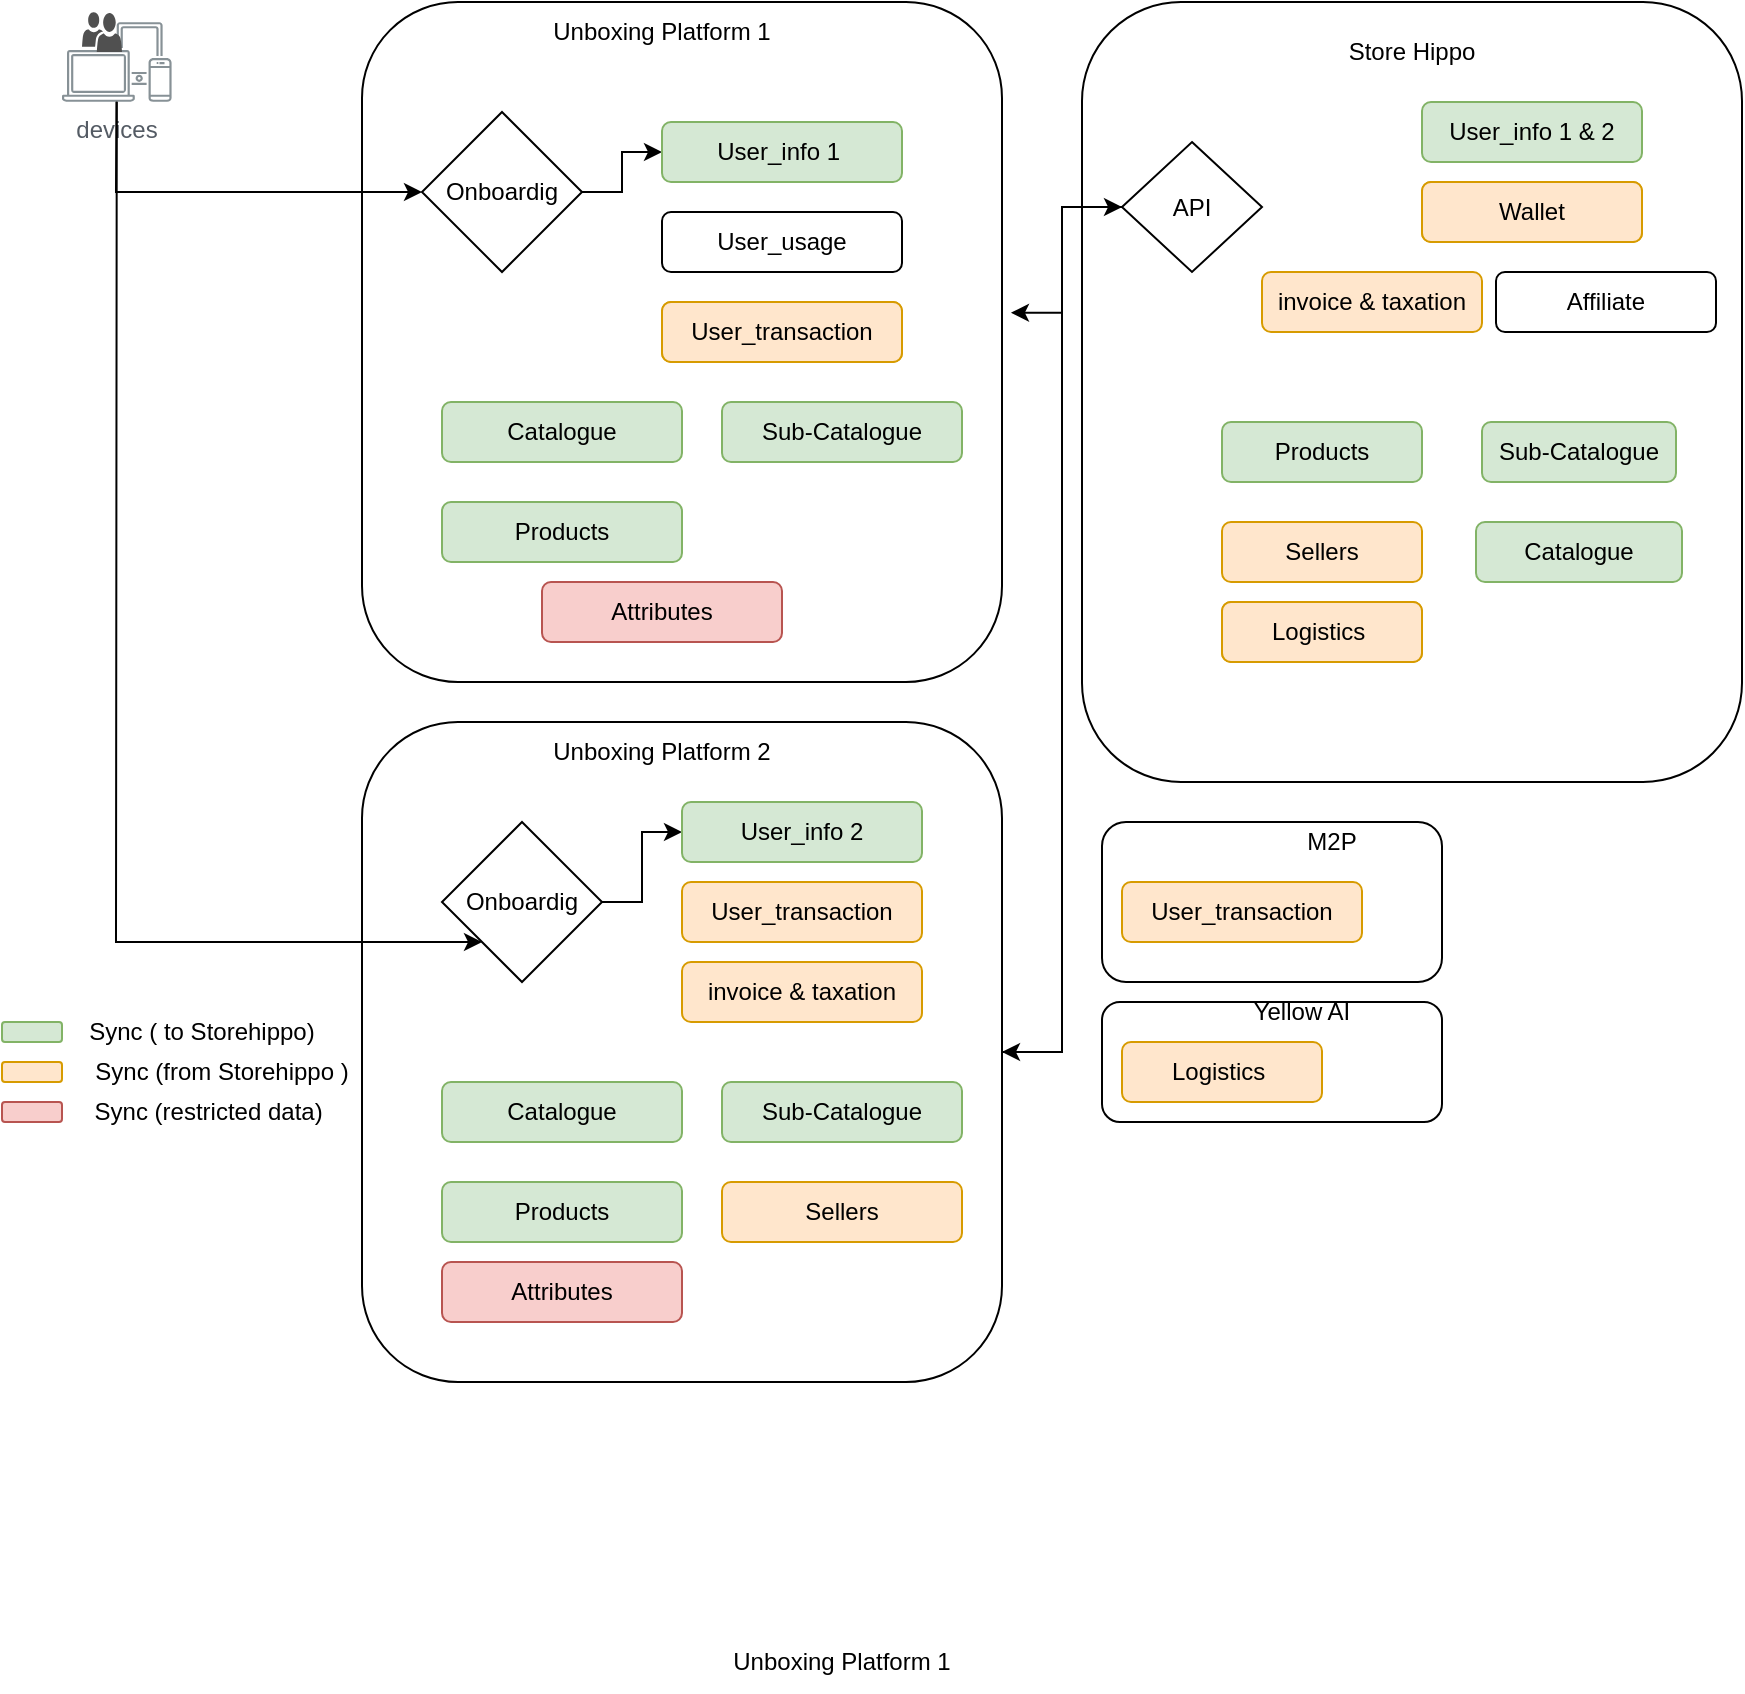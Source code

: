 <mxfile version="20.8.10" type="github">
  <diagram name="Page-1" id="aJpytAYK7faSyv1sGg90">
    <mxGraphModel dx="1532" dy="1007" grid="1" gridSize="10" guides="1" tooltips="1" connect="1" arrows="1" fold="1" page="1" pageScale="1" pageWidth="827" pageHeight="1169" math="0" shadow="0">
      <root>
        <mxCell id="0" />
        <mxCell id="1" parent="0" />
        <mxCell id="2T16ze2tenQ3K8a0NS8J-1" value="" style="rounded=1;whiteSpace=wrap;html=1;" parent="1" vertex="1">
          <mxGeometry x="510" y="530" width="170" height="80" as="geometry" />
        </mxCell>
        <mxCell id="wynSaRZsbOy__F8D8iyc-10" value="devices" style="sketch=0;outlineConnect=0;gradientColor=none;fontColor=#545B64;strokeColor=none;fillColor=#879196;dashed=0;verticalLabelPosition=bottom;verticalAlign=top;align=center;html=1;fontSize=12;fontStyle=0;aspect=fixed;shape=mxgraph.aws4.illustration_devices;pointerEvents=1" parent="1" vertex="1">
          <mxGeometry x="-10" y="130" width="54.79" height="40" as="geometry" />
        </mxCell>
        <mxCell id="wynSaRZsbOy__F8D8iyc-11" value="" style="rounded=1;whiteSpace=wrap;html=1;" parent="1" vertex="1">
          <mxGeometry x="140" y="120" width="320" height="340" as="geometry" />
        </mxCell>
        <mxCell id="wynSaRZsbOy__F8D8iyc-12" value="Catalogue" style="rounded=1;whiteSpace=wrap;html=1;fillColor=#d5e8d4;strokeColor=#82b366;" parent="1" vertex="1">
          <mxGeometry x="180" y="320" width="120" height="30" as="geometry" />
        </mxCell>
        <mxCell id="wynSaRZsbOy__F8D8iyc-57" style="edgeStyle=orthogonalEdgeStyle;rounded=0;orthogonalLoop=1;jettySize=auto;html=1;entryX=0;entryY=0.5;entryDx=0;entryDy=0;" parent="1" source="wynSaRZsbOy__F8D8iyc-15" target="wynSaRZsbOy__F8D8iyc-39" edge="1">
          <mxGeometry relative="1" as="geometry" />
        </mxCell>
        <mxCell id="wynSaRZsbOy__F8D8iyc-15" value="Onboardig" style="rhombus;whiteSpace=wrap;html=1;" parent="1" vertex="1">
          <mxGeometry x="170" y="175" width="80" height="80" as="geometry" />
        </mxCell>
        <mxCell id="wynSaRZsbOy__F8D8iyc-17" value="Unboxing Platform 1" style="text;html=1;strokeColor=none;fillColor=none;align=center;verticalAlign=middle;whiteSpace=wrap;rounded=0;" parent="1" vertex="1">
          <mxGeometry x="220" y="120" width="140" height="30" as="geometry" />
        </mxCell>
        <mxCell id="wynSaRZsbOy__F8D8iyc-24" value="" style="sketch=0;pointerEvents=1;shadow=0;dashed=0;html=1;strokeColor=none;labelPosition=center;verticalLabelPosition=bottom;verticalAlign=top;align=center;fillColor=#505050;shape=mxgraph.mscae.intune.user_group" parent="1" vertex="1">
          <mxGeometry y="125" width="20" height="20" as="geometry" />
        </mxCell>
        <mxCell id="wynSaRZsbOy__F8D8iyc-26" value="User_usage" style="rounded=1;whiteSpace=wrap;html=1;" parent="1" vertex="1">
          <mxGeometry x="290" y="225" width="120" height="30" as="geometry" />
        </mxCell>
        <mxCell id="wynSaRZsbOy__F8D8iyc-27" value="Products" style="rounded=1;whiteSpace=wrap;html=1;fillColor=#d5e8d4;strokeColor=#82b366;" parent="1" vertex="1">
          <mxGeometry x="180" y="370" width="120" height="30" as="geometry" />
        </mxCell>
        <mxCell id="wynSaRZsbOy__F8D8iyc-28" value="Sub-Catalogue" style="rounded=1;whiteSpace=wrap;html=1;fillColor=#d5e8d4;strokeColor=#82b366;" parent="1" vertex="1">
          <mxGeometry x="320" y="320" width="120" height="30" as="geometry" />
        </mxCell>
        <mxCell id="wynSaRZsbOy__F8D8iyc-29" value="Attributes" style="rounded=1;whiteSpace=wrap;html=1;fillColor=#f8cecc;strokeColor=#b85450;" parent="1" vertex="1">
          <mxGeometry x="230" y="410" width="120" height="30" as="geometry" />
        </mxCell>
        <mxCell id="wynSaRZsbOy__F8D8iyc-31" value="" style="rounded=1;whiteSpace=wrap;html=1;" parent="1" vertex="1">
          <mxGeometry x="500" y="120" width="330" height="390" as="geometry" />
        </mxCell>
        <mxCell id="wynSaRZsbOy__F8D8iyc-32" value="Store Hippo" style="text;html=1;strokeColor=none;fillColor=none;align=center;verticalAlign=middle;whiteSpace=wrap;rounded=0;" parent="1" vertex="1">
          <mxGeometry x="630" y="130" width="70" height="30" as="geometry" />
        </mxCell>
        <mxCell id="wynSaRZsbOy__F8D8iyc-33" value="Catalogue" style="rounded=1;whiteSpace=wrap;html=1;fillColor=#d5e8d4;strokeColor=#82b366;" parent="1" vertex="1">
          <mxGeometry x="697" y="380" width="103" height="30" as="geometry" />
        </mxCell>
        <mxCell id="wynSaRZsbOy__F8D8iyc-34" value="User_info 1 &amp;amp; 2" style="rounded=1;whiteSpace=wrap;html=1;fillColor=#d5e8d4;strokeColor=#82b366;" parent="1" vertex="1">
          <mxGeometry x="670" y="170" width="110" height="30" as="geometry" />
        </mxCell>
        <mxCell id="wynSaRZsbOy__F8D8iyc-35" value="Products" style="rounded=1;whiteSpace=wrap;html=1;fillColor=#d5e8d4;strokeColor=#82b366;" parent="1" vertex="1">
          <mxGeometry x="570" y="330" width="100" height="30" as="geometry" />
        </mxCell>
        <mxCell id="wynSaRZsbOy__F8D8iyc-36" value="Sub-Catalogue" style="rounded=1;whiteSpace=wrap;html=1;fillColor=#d5e8d4;strokeColor=#82b366;" parent="1" vertex="1">
          <mxGeometry x="700" y="330" width="97" height="30" as="geometry" />
        </mxCell>
        <mxCell id="wynSaRZsbOy__F8D8iyc-37" value="" style="rounded=1;whiteSpace=wrap;html=1;fillColor=#d5e8d4;strokeColor=#82b366;" parent="1" vertex="1">
          <mxGeometry x="-40" y="630" width="30" height="10" as="geometry" />
        </mxCell>
        <mxCell id="wynSaRZsbOy__F8D8iyc-38" value="Sync ( to Storehippo)" style="text;html=1;strokeColor=none;fillColor=none;align=center;verticalAlign=middle;whiteSpace=wrap;rounded=0;" parent="1" vertex="1">
          <mxGeometry x="-10" y="620" width="140" height="30" as="geometry" />
        </mxCell>
        <mxCell id="wynSaRZsbOy__F8D8iyc-39" value="User_info 1&amp;nbsp;" style="rounded=1;whiteSpace=wrap;html=1;fillColor=#d5e8d4;strokeColor=#82b366;" parent="1" vertex="1">
          <mxGeometry x="290" y="180" width="120" height="30" as="geometry" />
        </mxCell>
        <mxCell id="wynSaRZsbOy__F8D8iyc-40" value="User_transaction" style="rounded=1;whiteSpace=wrap;html=1;fillColor=#ffe6cc;strokeColor=#d79b00;" parent="1" vertex="1">
          <mxGeometry x="290" y="270" width="120" height="30" as="geometry" />
        </mxCell>
        <mxCell id="wynSaRZsbOy__F8D8iyc-61" style="edgeStyle=orthogonalEdgeStyle;rounded=0;orthogonalLoop=1;jettySize=auto;html=1;entryX=1.014;entryY=0.457;entryDx=0;entryDy=0;entryPerimeter=0;" parent="1" source="wynSaRZsbOy__F8D8iyc-42" target="wynSaRZsbOy__F8D8iyc-11" edge="1">
          <mxGeometry relative="1" as="geometry" />
        </mxCell>
        <mxCell id="wynSaRZsbOy__F8D8iyc-88" style="edgeStyle=orthogonalEdgeStyle;rounded=0;orthogonalLoop=1;jettySize=auto;html=1;entryX=1;entryY=0.5;entryDx=0;entryDy=0;" parent="1" source="wynSaRZsbOy__F8D8iyc-42" target="wynSaRZsbOy__F8D8iyc-67" edge="1">
          <mxGeometry relative="1" as="geometry" />
        </mxCell>
        <mxCell id="wynSaRZsbOy__F8D8iyc-42" value="API" style="rhombus;whiteSpace=wrap;html=1;" parent="1" vertex="1">
          <mxGeometry x="520" y="190" width="70" height="65" as="geometry" />
        </mxCell>
        <mxCell id="wynSaRZsbOy__F8D8iyc-53" value="" style="rounded=1;whiteSpace=wrap;html=1;fillColor=#ffe6cc;strokeColor=#d79b00;" parent="1" vertex="1">
          <mxGeometry x="-40" y="650" width="30" height="10" as="geometry" />
        </mxCell>
        <mxCell id="wynSaRZsbOy__F8D8iyc-54" value="Sync (from Storehippo )" style="text;html=1;strokeColor=none;fillColor=none;align=center;verticalAlign=middle;whiteSpace=wrap;rounded=0;" parent="1" vertex="1">
          <mxGeometry y="625" width="140" height="60" as="geometry" />
        </mxCell>
        <mxCell id="wynSaRZsbOy__F8D8iyc-55" value="Wallet" style="rounded=1;whiteSpace=wrap;html=1;fillColor=#ffe6cc;strokeColor=#d79b00;" parent="1" vertex="1">
          <mxGeometry x="670" y="210" width="110" height="30" as="geometry" />
        </mxCell>
        <mxCell id="wynSaRZsbOy__F8D8iyc-56" value="" style="endArrow=classic;html=1;rounded=0;entryX=0;entryY=0.5;entryDx=0;entryDy=0;" parent="1" source="wynSaRZsbOy__F8D8iyc-10" target="wynSaRZsbOy__F8D8iyc-15" edge="1">
          <mxGeometry width="50" height="50" relative="1" as="geometry">
            <mxPoint x="50" y="300" as="sourcePoint" />
            <mxPoint x="100" y="250" as="targetPoint" />
            <Array as="points">
              <mxPoint x="17" y="215" />
            </Array>
          </mxGeometry>
        </mxCell>
        <mxCell id="wynSaRZsbOy__F8D8iyc-58" value="" style="rounded=1;whiteSpace=wrap;html=1;fillColor=#f8cecc;strokeColor=#b85450;" parent="1" vertex="1">
          <mxGeometry x="-40" y="670" width="30" height="10" as="geometry" />
        </mxCell>
        <mxCell id="wynSaRZsbOy__F8D8iyc-59" value="Sync (restricted data)&amp;nbsp; &amp;nbsp;&amp;nbsp;" style="text;html=1;strokeColor=none;fillColor=none;align=center;verticalAlign=middle;whiteSpace=wrap;rounded=0;" parent="1" vertex="1">
          <mxGeometry y="660" width="140" height="30" as="geometry" />
        </mxCell>
        <mxCell id="wynSaRZsbOy__F8D8iyc-89" style="edgeStyle=orthogonalEdgeStyle;rounded=0;orthogonalLoop=1;jettySize=auto;html=1;entryX=0;entryY=0.5;entryDx=0;entryDy=0;" parent="1" source="wynSaRZsbOy__F8D8iyc-67" target="wynSaRZsbOy__F8D8iyc-42" edge="1">
          <mxGeometry relative="1" as="geometry" />
        </mxCell>
        <mxCell id="wynSaRZsbOy__F8D8iyc-67" value="" style="rounded=1;whiteSpace=wrap;html=1;" parent="1" vertex="1">
          <mxGeometry x="140" y="480" width="320" height="330" as="geometry" />
        </mxCell>
        <mxCell id="wynSaRZsbOy__F8D8iyc-68" value="Catalogue" style="rounded=1;whiteSpace=wrap;html=1;fillColor=#d5e8d4;strokeColor=#82b366;" parent="1" vertex="1">
          <mxGeometry x="180" y="660" width="120" height="30" as="geometry" />
        </mxCell>
        <mxCell id="wynSaRZsbOy__F8D8iyc-69" value="Unboxing Platform 2" style="text;html=1;strokeColor=none;fillColor=none;align=center;verticalAlign=middle;whiteSpace=wrap;rounded=0;" parent="1" vertex="1">
          <mxGeometry x="220" y="480" width="140" height="30" as="geometry" />
        </mxCell>
        <mxCell id="wynSaRZsbOy__F8D8iyc-70" value="Products" style="rounded=1;whiteSpace=wrap;html=1;fillColor=#d5e8d4;strokeColor=#82b366;" parent="1" vertex="1">
          <mxGeometry x="180" y="710" width="120" height="30" as="geometry" />
        </mxCell>
        <mxCell id="wynSaRZsbOy__F8D8iyc-71" value="Sub-Catalogue" style="rounded=1;whiteSpace=wrap;html=1;fillColor=#d5e8d4;strokeColor=#82b366;" parent="1" vertex="1">
          <mxGeometry x="320" y="660" width="120" height="30" as="geometry" />
        </mxCell>
        <mxCell id="wynSaRZsbOy__F8D8iyc-72" value="Attributes" style="rounded=1;whiteSpace=wrap;html=1;fillColor=#f8cecc;strokeColor=#b85450;" parent="1" vertex="1">
          <mxGeometry x="180" y="750" width="120" height="30" as="geometry" />
        </mxCell>
        <mxCell id="wynSaRZsbOy__F8D8iyc-74" style="edgeStyle=orthogonalEdgeStyle;rounded=0;orthogonalLoop=1;jettySize=auto;html=1;exitX=0.5;exitY=1;exitDx=0;exitDy=0;" parent="1" source="wynSaRZsbOy__F8D8iyc-29" target="wynSaRZsbOy__F8D8iyc-29" edge="1">
          <mxGeometry relative="1" as="geometry" />
        </mxCell>
        <mxCell id="wynSaRZsbOy__F8D8iyc-75" style="edgeStyle=orthogonalEdgeStyle;rounded=0;orthogonalLoop=1;jettySize=auto;html=1;entryX=0;entryY=0.5;entryDx=0;entryDy=0;" parent="1" source="wynSaRZsbOy__F8D8iyc-76" target="wynSaRZsbOy__F8D8iyc-77" edge="1">
          <mxGeometry relative="1" as="geometry" />
        </mxCell>
        <mxCell id="wynSaRZsbOy__F8D8iyc-76" value="Onboardig" style="rhombus;whiteSpace=wrap;html=1;" parent="1" vertex="1">
          <mxGeometry x="180" y="530" width="80" height="80" as="geometry" />
        </mxCell>
        <mxCell id="wynSaRZsbOy__F8D8iyc-77" value="User_info 2" style="rounded=1;whiteSpace=wrap;html=1;fillColor=#d5e8d4;strokeColor=#82b366;" parent="1" vertex="1">
          <mxGeometry x="300" y="520" width="120" height="30" as="geometry" />
        </mxCell>
        <mxCell id="wynSaRZsbOy__F8D8iyc-78" value="User_transaction" style="rounded=1;whiteSpace=wrap;html=1;fillColor=#ffe6cc;strokeColor=#d79b00;" parent="1" vertex="1">
          <mxGeometry x="300" y="560" width="120" height="30" as="geometry" />
        </mxCell>
        <mxCell id="wynSaRZsbOy__F8D8iyc-79" value="Unboxing Platform 1" style="text;html=1;strokeColor=none;fillColor=none;align=center;verticalAlign=middle;whiteSpace=wrap;rounded=0;" parent="1" vertex="1">
          <mxGeometry x="310" y="935" width="140" height="30" as="geometry" />
        </mxCell>
        <mxCell id="wynSaRZsbOy__F8D8iyc-82" value="" style="endArrow=classic;html=1;rounded=0;entryX=0;entryY=1;entryDx=0;entryDy=0;" parent="1" source="wynSaRZsbOy__F8D8iyc-10" target="wynSaRZsbOy__F8D8iyc-76" edge="1">
          <mxGeometry width="50" height="50" relative="1" as="geometry">
            <mxPoint x="32.4" y="400" as="sourcePoint" />
            <mxPoint x="82.4" y="350" as="targetPoint" />
            <Array as="points">
              <mxPoint x="17" y="590" />
            </Array>
          </mxGeometry>
        </mxCell>
        <mxCell id="wynSaRZsbOy__F8D8iyc-83" value="Sellers" style="rounded=1;whiteSpace=wrap;html=1;fillColor=#ffe6cc;strokeColor=#d79b00;" parent="1" vertex="1">
          <mxGeometry x="320" y="710" width="120" height="30" as="geometry" />
        </mxCell>
        <mxCell id="wynSaRZsbOy__F8D8iyc-84" value="Sellers" style="rounded=1;whiteSpace=wrap;html=1;fillColor=#ffe6cc;strokeColor=#d79b00;" parent="1" vertex="1">
          <mxGeometry x="570" y="380" width="100" height="30" as="geometry" />
        </mxCell>
        <mxCell id="wynSaRZsbOy__F8D8iyc-85" value="invoice &amp;amp; taxation" style="rounded=1;whiteSpace=wrap;html=1;fillColor=#ffe6cc;strokeColor=#d79b00;" parent="1" vertex="1">
          <mxGeometry x="590" y="255" width="110" height="30" as="geometry" />
        </mxCell>
        <mxCell id="wynSaRZsbOy__F8D8iyc-86" value="invoice &amp;amp; taxation" style="rounded=1;whiteSpace=wrap;html=1;fillColor=#ffe6cc;strokeColor=#d79b00;" parent="1" vertex="1">
          <mxGeometry x="300" y="600" width="120" height="30" as="geometry" />
        </mxCell>
        <mxCell id="wynSaRZsbOy__F8D8iyc-90" value="Affiliate" style="rounded=1;whiteSpace=wrap;html=1;" parent="1" vertex="1">
          <mxGeometry x="707" y="255" width="110" height="30" as="geometry" />
        </mxCell>
        <mxCell id="2T16ze2tenQ3K8a0NS8J-2" value="M2P" style="text;html=1;strokeColor=none;fillColor=none;align=center;verticalAlign=middle;whiteSpace=wrap;rounded=0;" parent="1" vertex="1">
          <mxGeometry x="570" y="520" width="110" height="40" as="geometry" />
        </mxCell>
        <mxCell id="0SnbFQoZS6SK-Im3S4mc-1" value="User_transaction" style="rounded=1;whiteSpace=wrap;html=1;fillColor=#ffe6cc;strokeColor=#d79b00;" vertex="1" parent="1">
          <mxGeometry x="290" y="270" width="120" height="30" as="geometry" />
        </mxCell>
        <mxCell id="0SnbFQoZS6SK-Im3S4mc-2" value="User_transaction" style="rounded=1;whiteSpace=wrap;html=1;fillColor=#ffe6cc;strokeColor=#d79b00;" vertex="1" parent="1">
          <mxGeometry x="520" y="560" width="120" height="30" as="geometry" />
        </mxCell>
        <mxCell id="0SnbFQoZS6SK-Im3S4mc-3" value="Wallet" style="rounded=1;whiteSpace=wrap;html=1;fillColor=#ffe6cc;strokeColor=#d79b00;" vertex="1" parent="1">
          <mxGeometry x="670" y="210" width="110" height="30" as="geometry" />
        </mxCell>
        <mxCell id="0SnbFQoZS6SK-Im3S4mc-5" value="Logistics&amp;nbsp;" style="rounded=1;whiteSpace=wrap;html=1;fillColor=#ffe6cc;strokeColor=#d79b00;" vertex="1" parent="1">
          <mxGeometry x="570" y="420" width="100" height="30" as="geometry" />
        </mxCell>
        <mxCell id="0SnbFQoZS6SK-Im3S4mc-6" value="" style="rounded=1;whiteSpace=wrap;html=1;" vertex="1" parent="1">
          <mxGeometry x="510" y="620" width="170" height="60" as="geometry" />
        </mxCell>
        <mxCell id="0SnbFQoZS6SK-Im3S4mc-7" value="Yellow AI" style="text;html=1;strokeColor=none;fillColor=none;align=center;verticalAlign=middle;whiteSpace=wrap;rounded=0;" vertex="1" parent="1">
          <mxGeometry x="580" y="600" width="60" height="50" as="geometry" />
        </mxCell>
        <mxCell id="0SnbFQoZS6SK-Im3S4mc-8" value="Logistics&amp;nbsp;" style="rounded=1;whiteSpace=wrap;html=1;fillColor=#ffe6cc;strokeColor=#d79b00;" vertex="1" parent="1">
          <mxGeometry x="570" y="420" width="100" height="30" as="geometry" />
        </mxCell>
        <mxCell id="0SnbFQoZS6SK-Im3S4mc-10" value="Logistics&amp;nbsp;" style="rounded=1;whiteSpace=wrap;html=1;fillColor=#ffe6cc;strokeColor=#d79b00;movable=1;resizable=1;rotatable=1;deletable=1;editable=1;connectable=1;" vertex="1" parent="1">
          <mxGeometry x="520" y="640" width="100" height="30" as="geometry" />
        </mxCell>
      </root>
    </mxGraphModel>
  </diagram>
</mxfile>
